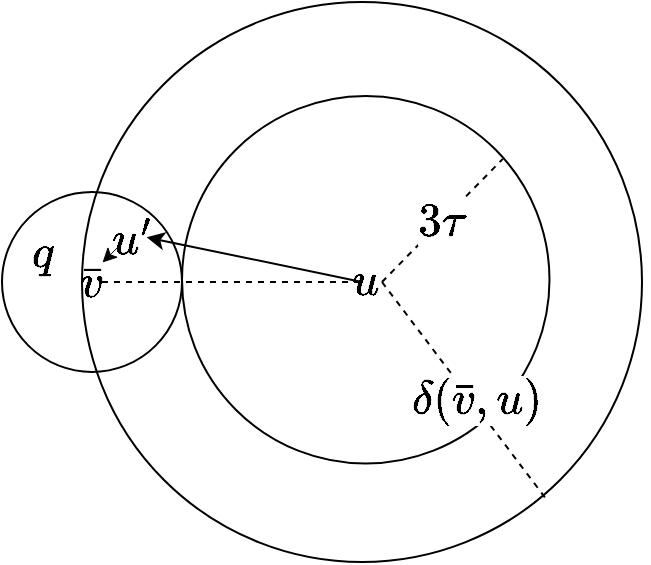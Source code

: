 <mxfile version="21.0.6" type="device"><diagram name="Page-1" id="tc9q9JDp8n2D4TLXxLkz"><mxGraphModel dx="668" dy="491" grid="1" gridSize="10" guides="0" tooltips="1" connect="0" arrows="0" fold="1" page="1" pageScale="1" pageWidth="827" pageHeight="1169" math="1" shadow="0"><root><mxCell id="0"/><mxCell id="1" parent="0"/><mxCell id="oG6JGLZ90Dfrd1CST6wf-3" value="" style="ellipse;whiteSpace=wrap;html=1;aspect=fixed;fillColor=none;movable=1;resizable=1;rotatable=1;deletable=1;editable=1;locked=0;connectable=1;strokeWidth=1;fontSize=20;" parent="1" vertex="1"><mxGeometry x="200" y="100" width="280" height="280" as="geometry"/></mxCell><mxCell id="oG6JGLZ90Dfrd1CST6wf-11" value="\(u\)" style="ellipse;whiteSpace=wrap;html=1;aspect=fixed;fillColor=none;movable=1;resizable=1;rotatable=1;deletable=1;editable=1;locked=0;connectable=1;strokeWidth=1;fontSize=20;" parent="1" vertex="1"><mxGeometry x="250" y="147" width="183.75" height="183.75" as="geometry"/></mxCell><mxCell id="oG6JGLZ90Dfrd1CST6wf-2" value="\(\bar{v}\)" style="ellipse;whiteSpace=wrap;html=1;aspect=fixed;fillColor=none;strokeWidth=1;movable=1;resizable=1;rotatable=1;deletable=1;editable=1;locked=0;connectable=1;fontSize=20;" parent="1" vertex="1"><mxGeometry x="160" y="195" width="90" height="90" as="geometry"/></mxCell><mxCell id="oG6JGLZ90Dfrd1CST6wf-4" value="\(q\)" style="text;html=1;strokeColor=none;fillColor=none;align=center;verticalAlign=middle;whiteSpace=wrap;rounded=0;fontSize=20;" parent="1" vertex="1"><mxGeometry x="170" y="220" width="20" height="10" as="geometry"/></mxCell><mxCell id="oG6JGLZ90Dfrd1CST6wf-9" value="" style="endArrow=none;dashed=1;html=1;strokeWidth=1;rounded=0;fontSize=20;" parent="1" edge="1"><mxGeometry width="50" height="50" relative="1" as="geometry"><mxPoint x="210" y="240" as="sourcePoint"/><mxPoint x="340" y="240" as="targetPoint"/></mxGeometry></mxCell><mxCell id="oG6JGLZ90Dfrd1CST6wf-16" value="\(u'\)" style="text;html=1;strokeColor=none;fillColor=none;align=center;verticalAlign=middle;whiteSpace=wrap;rounded=0;fontSize=20;" parent="1" vertex="1"><mxGeometry x="220" y="210" width="10" height="17.5" as="geometry"/></mxCell><mxCell id="oG6JGLZ90Dfrd1CST6wf-20" value="" style="endArrow=classic;html=1;rounded=0;strokeWidth=1;entryX=1.233;entryY=0.438;entryDx=0;entryDy=0;entryPerimeter=0;fontSize=20;" parent="1" target="oG6JGLZ90Dfrd1CST6wf-16" edge="1"><mxGeometry width="50" height="50" relative="1" as="geometry"><mxPoint x="340" y="240" as="sourcePoint"/><mxPoint x="250" y="210" as="targetPoint"/></mxGeometry></mxCell><mxCell id="oG6JGLZ90Dfrd1CST6wf-21" value="" style="endArrow=classic;html=1;rounded=0;strokeWidth=0.5;exitX=-0.179;exitY=0.679;exitDx=0;exitDy=0;exitPerimeter=0;fontSize=20;" parent="1" source="oG6JGLZ90Dfrd1CST6wf-16" edge="1"><mxGeometry width="50" height="50" relative="1" as="geometry"><mxPoint x="260" y="180" as="sourcePoint"/><mxPoint x="210" y="230" as="targetPoint"/></mxGeometry></mxCell><mxCell id="Pgw1vanr3_YTtqGJlqfD-1" value="\(3\tau\)" style="endArrow=none;dashed=1;html=1;strokeWidth=1;rounded=0;entryX=0.873;entryY=0.171;entryDx=0;entryDy=0;entryPerimeter=0;fontSize=20;" parent="1" target="oG6JGLZ90Dfrd1CST6wf-11" edge="1"><mxGeometry width="50" height="50" relative="1" as="geometry"><mxPoint x="350" y="240" as="sourcePoint"/><mxPoint x="480" y="240" as="targetPoint"/></mxGeometry></mxCell><mxCell id="Pgw1vanr3_YTtqGJlqfD-4" value="" style="endArrow=none;dashed=1;html=1;strokeWidth=1;rounded=0;entryX=0.83;entryY=0.889;entryDx=0;entryDy=0;entryPerimeter=0;fontSize=20;" parent="1" target="oG6JGLZ90Dfrd1CST6wf-3" edge="1"><mxGeometry width="50" height="50" relative="1" as="geometry"><mxPoint x="350" y="240" as="sourcePoint"/><mxPoint x="480" y="240" as="targetPoint"/></mxGeometry></mxCell><mxCell id="Pgw1vanr3_YTtqGJlqfD-6" value="\(\delta(\bar{v}, u) \)" style="edgeLabel;html=1;align=center;verticalAlign=middle;resizable=0;points=[];fontSize=20;" parent="Pgw1vanr3_YTtqGJlqfD-4" vertex="1" connectable="0"><mxGeometry x="0.104" y="2" relative="1" as="geometry"><mxPoint as="offset"/></mxGeometry></mxCell></root></mxGraphModel></diagram></mxfile>